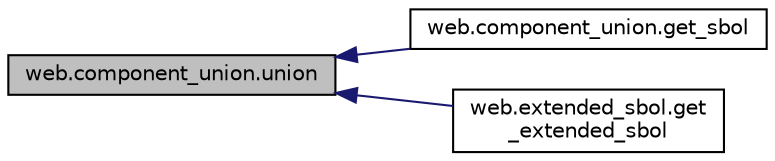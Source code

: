 digraph "web.component_union.union"
{
  edge [fontname="Helvetica",fontsize="10",labelfontname="Helvetica",labelfontsize="10"];
  node [fontname="Helvetica",fontsize="10",shape=record];
  rankdir="LR";
  Node1 [label="web.component_union.union",height=0.2,width=0.4,color="black", fillcolor="grey75", style="filled" fontcolor="black"];
  Node1 -> Node2 [dir="back",color="midnightblue",fontsize="10",style="solid",fontname="Helvetica"];
  Node2 [label="web.component_union.get_sbol",height=0.2,width=0.4,color="black", fillcolor="white", style="filled",URL="$namespaceweb_1_1component__union.html#a4c3d4facdbfae5f7dcc65b3548af7382"];
  Node1 -> Node3 [dir="back",color="midnightblue",fontsize="10",style="solid",fontname="Helvetica"];
  Node3 [label="web.extended_sbol.get\l_extended_sbol",height=0.2,width=0.4,color="black", fillcolor="white", style="filled",URL="$namespaceweb_1_1extended__sbol.html#aa3bc7da3defcb7a028430f9a35345a82"];
}
